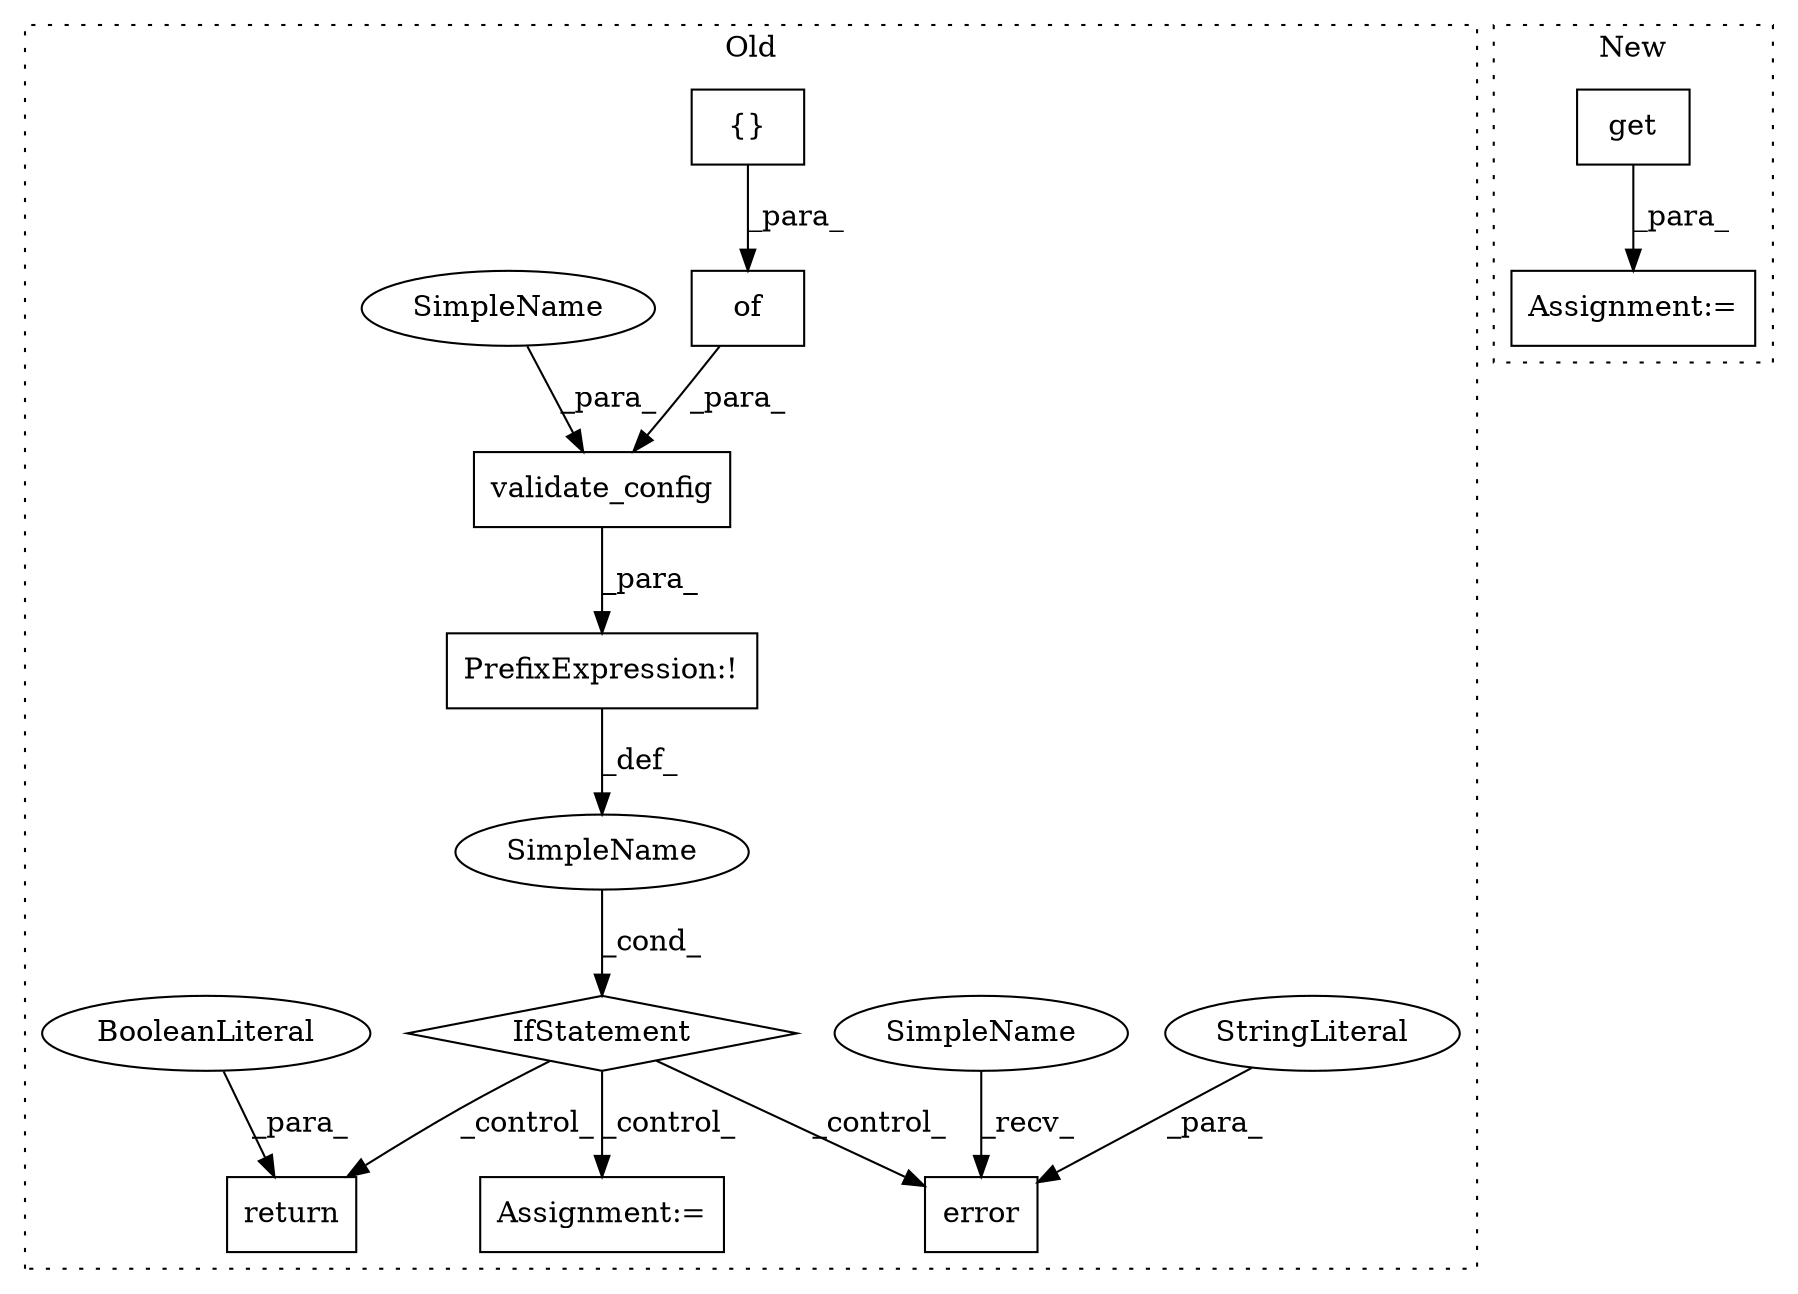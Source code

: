 digraph G {
subgraph cluster0 {
1 [label="validate_config" a="32" s="1952,2022" l="16,1" shape="box"];
3 [label="IfStatement" a="25" s="1947,2023" l="4,2" shape="diamond"];
4 [label="PrefixExpression:!" a="38" s="1951" l="1" shape="box"];
5 [label="of" a="32" s="1979,2013" l="3,1" shape="box"];
6 [label="{}" a="4" s="1998,2012" l="1,1" shape="box"];
7 [label="SimpleName" a="42" s="" l="" shape="ellipse"];
8 [label="return" a="41" s="2315" l="7" shape="box"];
9 [label="BooleanLiteral" a="9" s="2322" l="5" shape="ellipse"];
11 [label="Assignment:=" a="7" s="2418" l="1" shape="box"];
12 [label="error" a="32" s="2233,2306" l="6,1" shape="box"];
13 [label="StringLiteral" a="45" s="2239" l="48" shape="ellipse"];
14 [label="SimpleName" a="42" s="2225" l="7" shape="ellipse"];
15 [label="SimpleName" a="42" s="2015" l="7" shape="ellipse"];
label = "Old";
style="dotted";
}
subgraph cluster1 {
2 [label="get" a="32" s="3240,3256" l="4,1" shape="box"];
10 [label="Assignment:=" a="7" s="3224" l="1" shape="box"];
label = "New";
style="dotted";
}
1 -> 4 [label="_para_"];
2 -> 10 [label="_para_"];
3 -> 12 [label="_control_"];
3 -> 11 [label="_control_"];
3 -> 8 [label="_control_"];
4 -> 7 [label="_def_"];
5 -> 1 [label="_para_"];
6 -> 5 [label="_para_"];
7 -> 3 [label="_cond_"];
9 -> 8 [label="_para_"];
13 -> 12 [label="_para_"];
14 -> 12 [label="_recv_"];
15 -> 1 [label="_para_"];
}
